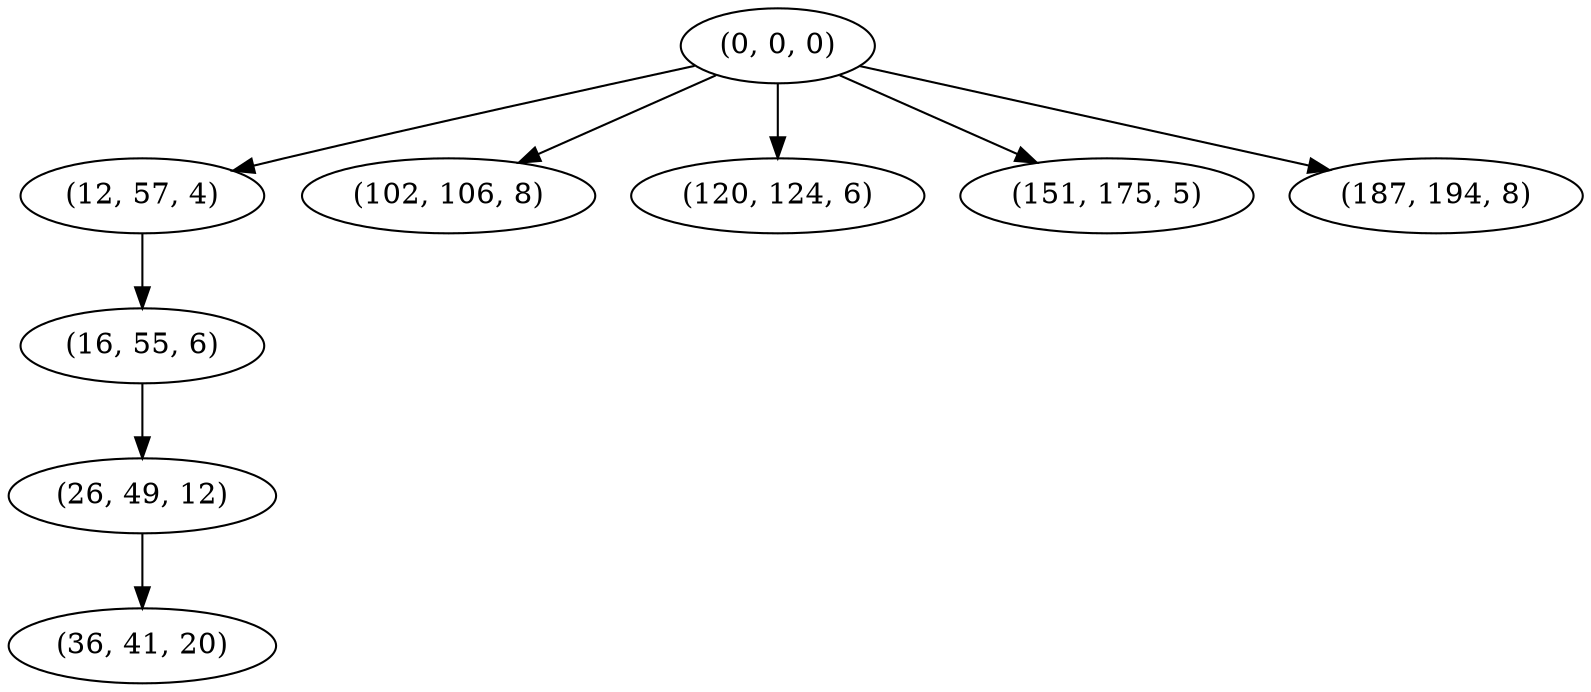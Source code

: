 digraph tree {
    "(0, 0, 0)";
    "(12, 57, 4)";
    "(16, 55, 6)";
    "(26, 49, 12)";
    "(36, 41, 20)";
    "(102, 106, 8)";
    "(120, 124, 6)";
    "(151, 175, 5)";
    "(187, 194, 8)";
    "(0, 0, 0)" -> "(12, 57, 4)";
    "(0, 0, 0)" -> "(102, 106, 8)";
    "(0, 0, 0)" -> "(120, 124, 6)";
    "(0, 0, 0)" -> "(151, 175, 5)";
    "(0, 0, 0)" -> "(187, 194, 8)";
    "(12, 57, 4)" -> "(16, 55, 6)";
    "(16, 55, 6)" -> "(26, 49, 12)";
    "(26, 49, 12)" -> "(36, 41, 20)";
}
